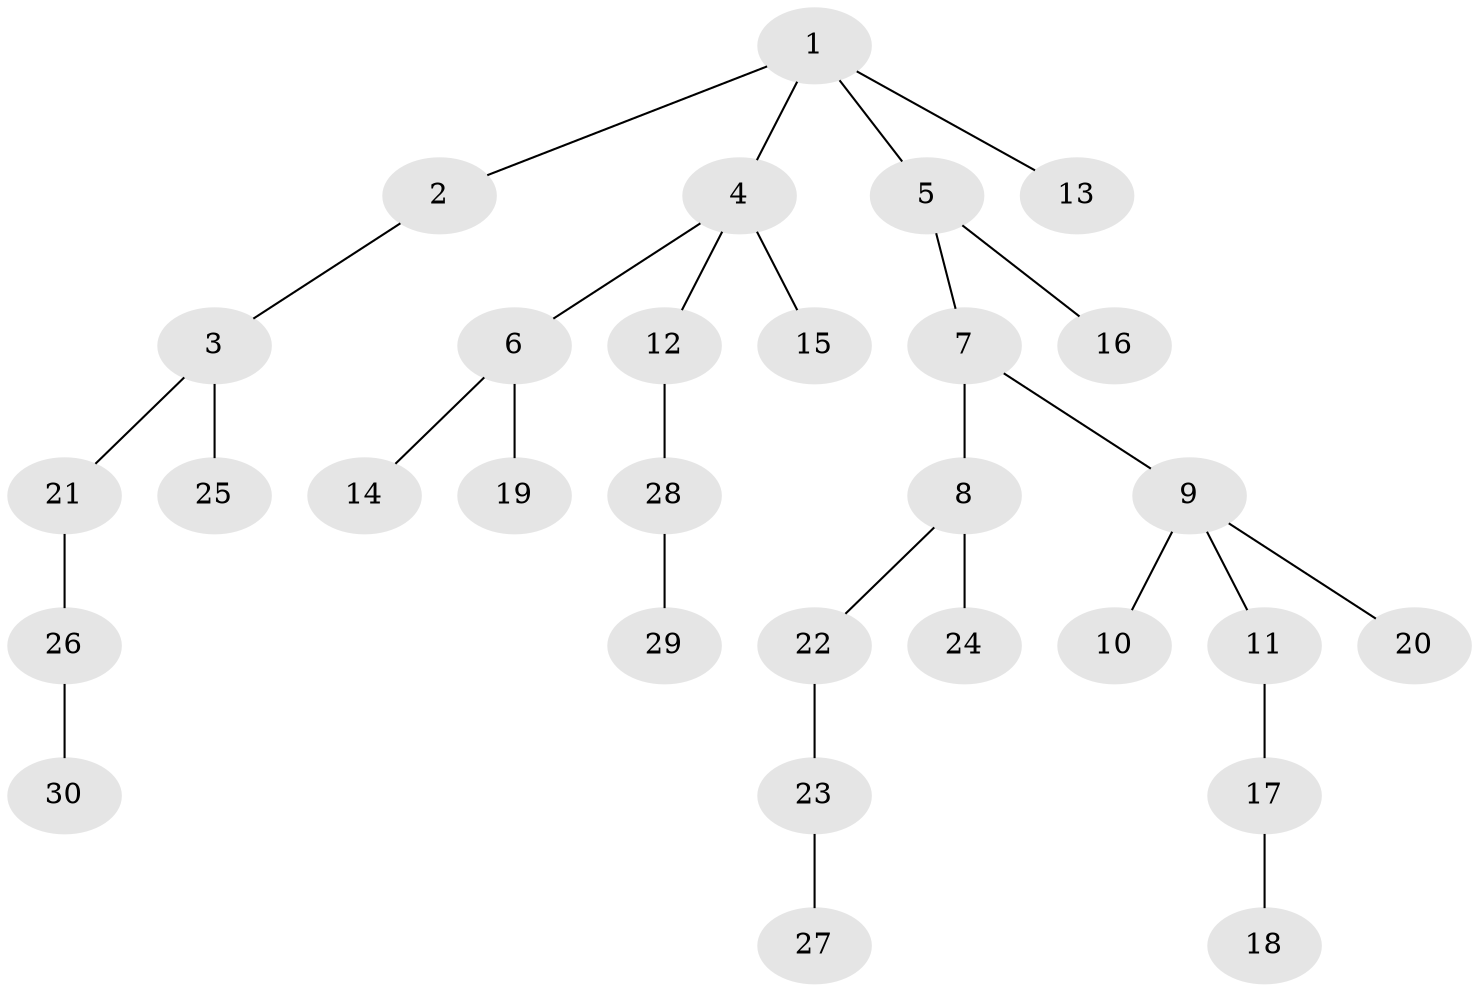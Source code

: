 // original degree distribution, {5: 0.05357142857142857, 3: 0.08928571428571429, 4: 0.10714285714285714, 2: 0.25, 1: 0.5}
// Generated by graph-tools (version 1.1) at 2025/51/03/04/25 22:51:52]
// undirected, 30 vertices, 29 edges
graph export_dot {
  node [color=gray90,style=filled];
  1;
  2;
  3;
  4;
  5;
  6;
  7;
  8;
  9;
  10;
  11;
  12;
  13;
  14;
  15;
  16;
  17;
  18;
  19;
  20;
  21;
  22;
  23;
  24;
  25;
  26;
  27;
  28;
  29;
  30;
  1 -- 2 [weight=1.0];
  1 -- 4 [weight=1.0];
  1 -- 5 [weight=1.0];
  1 -- 13 [weight=1.0];
  2 -- 3 [weight=1.0];
  3 -- 21 [weight=1.0];
  3 -- 25 [weight=1.0];
  4 -- 6 [weight=1.0];
  4 -- 12 [weight=1.0];
  4 -- 15 [weight=1.0];
  5 -- 7 [weight=1.0];
  5 -- 16 [weight=1.0];
  6 -- 14 [weight=1.0];
  6 -- 19 [weight=1.0];
  7 -- 8 [weight=1.0];
  7 -- 9 [weight=1.0];
  8 -- 22 [weight=1.0];
  8 -- 24 [weight=1.0];
  9 -- 10 [weight=1.0];
  9 -- 11 [weight=1.0];
  9 -- 20 [weight=1.0];
  11 -- 17 [weight=1.0];
  12 -- 28 [weight=2.0];
  17 -- 18 [weight=2.0];
  21 -- 26 [weight=1.0];
  22 -- 23 [weight=1.0];
  23 -- 27 [weight=1.0];
  26 -- 30 [weight=1.0];
  28 -- 29 [weight=1.0];
}
